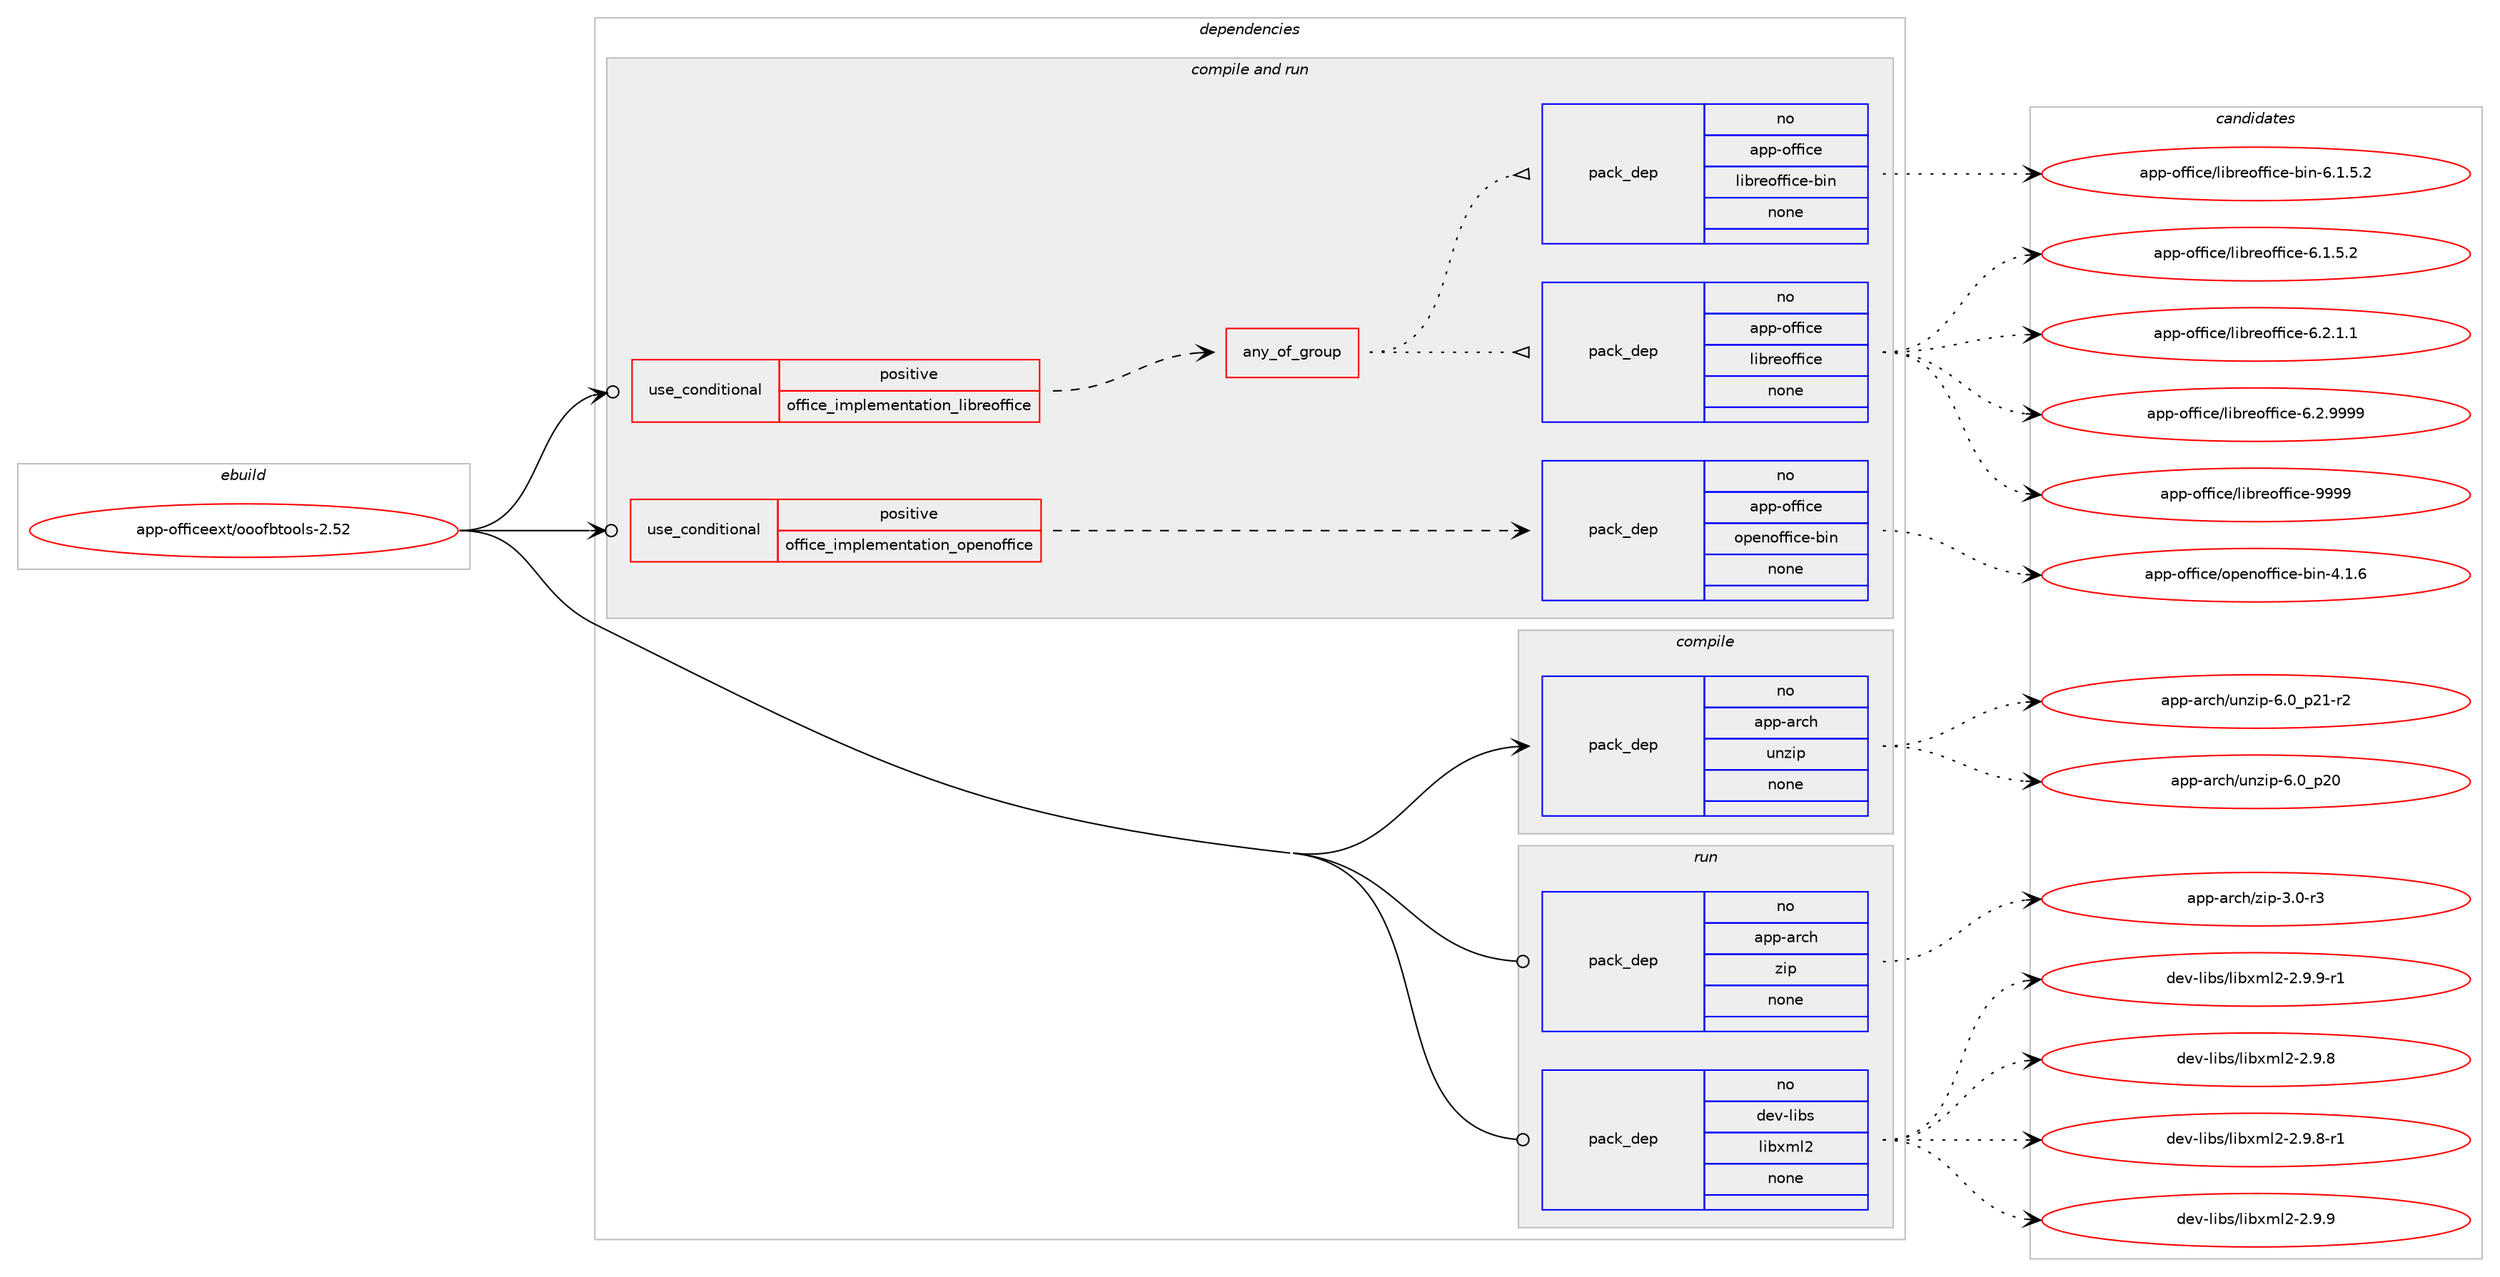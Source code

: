 digraph prolog {

# *************
# Graph options
# *************

newrank=true;
concentrate=true;
compound=true;
graph [rankdir=LR,fontname=Helvetica,fontsize=10,ranksep=1.5];#, ranksep=2.5, nodesep=0.2];
edge  [arrowhead=vee];
node  [fontname=Helvetica,fontsize=10];

# **********
# The ebuild
# **********

subgraph cluster_leftcol {
color=gray;
rank=same;
label=<<i>ebuild</i>>;
id [label="app-officeext/ooofbtools-2.52", color=red, width=4, href="../app-officeext/ooofbtools-2.52.svg"];
}

# ****************
# The dependencies
# ****************

subgraph cluster_midcol {
color=gray;
label=<<i>dependencies</i>>;
subgraph cluster_compile {
fillcolor="#eeeeee";
style=filled;
label=<<i>compile</i>>;
subgraph pack929990 {
dependency1304877 [label=<<TABLE BORDER="0" CELLBORDER="1" CELLSPACING="0" CELLPADDING="4" WIDTH="220"><TR><TD ROWSPAN="6" CELLPADDING="30">pack_dep</TD></TR><TR><TD WIDTH="110">no</TD></TR><TR><TD>app-arch</TD></TR><TR><TD>unzip</TD></TR><TR><TD>none</TD></TR><TR><TD></TD></TR></TABLE>>, shape=none, color=blue];
}
id:e -> dependency1304877:w [weight=20,style="solid",arrowhead="vee"];
}
subgraph cluster_compileandrun {
fillcolor="#eeeeee";
style=filled;
label=<<i>compile and run</i>>;
subgraph cond354541 {
dependency1304878 [label=<<TABLE BORDER="0" CELLBORDER="1" CELLSPACING="0" CELLPADDING="4"><TR><TD ROWSPAN="3" CELLPADDING="10">use_conditional</TD></TR><TR><TD>positive</TD></TR><TR><TD>office_implementation_libreoffice</TD></TR></TABLE>>, shape=none, color=red];
subgraph any19804 {
dependency1304879 [label=<<TABLE BORDER="0" CELLBORDER="1" CELLSPACING="0" CELLPADDING="4"><TR><TD CELLPADDING="10">any_of_group</TD></TR></TABLE>>, shape=none, color=red];subgraph pack929991 {
dependency1304880 [label=<<TABLE BORDER="0" CELLBORDER="1" CELLSPACING="0" CELLPADDING="4" WIDTH="220"><TR><TD ROWSPAN="6" CELLPADDING="30">pack_dep</TD></TR><TR><TD WIDTH="110">no</TD></TR><TR><TD>app-office</TD></TR><TR><TD>libreoffice</TD></TR><TR><TD>none</TD></TR><TR><TD></TD></TR></TABLE>>, shape=none, color=blue];
}
dependency1304879:e -> dependency1304880:w [weight=20,style="dotted",arrowhead="oinv"];
subgraph pack929992 {
dependency1304881 [label=<<TABLE BORDER="0" CELLBORDER="1" CELLSPACING="0" CELLPADDING="4" WIDTH="220"><TR><TD ROWSPAN="6" CELLPADDING="30">pack_dep</TD></TR><TR><TD WIDTH="110">no</TD></TR><TR><TD>app-office</TD></TR><TR><TD>libreoffice-bin</TD></TR><TR><TD>none</TD></TR><TR><TD></TD></TR></TABLE>>, shape=none, color=blue];
}
dependency1304879:e -> dependency1304881:w [weight=20,style="dotted",arrowhead="oinv"];
}
dependency1304878:e -> dependency1304879:w [weight=20,style="dashed",arrowhead="vee"];
}
id:e -> dependency1304878:w [weight=20,style="solid",arrowhead="odotvee"];
subgraph cond354542 {
dependency1304882 [label=<<TABLE BORDER="0" CELLBORDER="1" CELLSPACING="0" CELLPADDING="4"><TR><TD ROWSPAN="3" CELLPADDING="10">use_conditional</TD></TR><TR><TD>positive</TD></TR><TR><TD>office_implementation_openoffice</TD></TR></TABLE>>, shape=none, color=red];
subgraph pack929993 {
dependency1304883 [label=<<TABLE BORDER="0" CELLBORDER="1" CELLSPACING="0" CELLPADDING="4" WIDTH="220"><TR><TD ROWSPAN="6" CELLPADDING="30">pack_dep</TD></TR><TR><TD WIDTH="110">no</TD></TR><TR><TD>app-office</TD></TR><TR><TD>openoffice-bin</TD></TR><TR><TD>none</TD></TR><TR><TD></TD></TR></TABLE>>, shape=none, color=blue];
}
dependency1304882:e -> dependency1304883:w [weight=20,style="dashed",arrowhead="vee"];
}
id:e -> dependency1304882:w [weight=20,style="solid",arrowhead="odotvee"];
}
subgraph cluster_run {
fillcolor="#eeeeee";
style=filled;
label=<<i>run</i>>;
subgraph pack929994 {
dependency1304884 [label=<<TABLE BORDER="0" CELLBORDER="1" CELLSPACING="0" CELLPADDING="4" WIDTH="220"><TR><TD ROWSPAN="6" CELLPADDING="30">pack_dep</TD></TR><TR><TD WIDTH="110">no</TD></TR><TR><TD>app-arch</TD></TR><TR><TD>zip</TD></TR><TR><TD>none</TD></TR><TR><TD></TD></TR></TABLE>>, shape=none, color=blue];
}
id:e -> dependency1304884:w [weight=20,style="solid",arrowhead="odot"];
subgraph pack929995 {
dependency1304885 [label=<<TABLE BORDER="0" CELLBORDER="1" CELLSPACING="0" CELLPADDING="4" WIDTH="220"><TR><TD ROWSPAN="6" CELLPADDING="30">pack_dep</TD></TR><TR><TD WIDTH="110">no</TD></TR><TR><TD>dev-libs</TD></TR><TR><TD>libxml2</TD></TR><TR><TD>none</TD></TR><TR><TD></TD></TR></TABLE>>, shape=none, color=blue];
}
id:e -> dependency1304885:w [weight=20,style="solid",arrowhead="odot"];
}
}

# **************
# The candidates
# **************

subgraph cluster_choices {
rank=same;
color=gray;
label=<<i>candidates</i>>;

subgraph choice929990 {
color=black;
nodesep=1;
choice971121124597114991044711711012210511245544648951125048 [label="app-arch/unzip-6.0_p20", color=red, width=4,href="../app-arch/unzip-6.0_p20.svg"];
choice9711211245971149910447117110122105112455446489511250494511450 [label="app-arch/unzip-6.0_p21-r2", color=red, width=4,href="../app-arch/unzip-6.0_p21-r2.svg"];
dependency1304877:e -> choice971121124597114991044711711012210511245544648951125048:w [style=dotted,weight="100"];
dependency1304877:e -> choice9711211245971149910447117110122105112455446489511250494511450:w [style=dotted,weight="100"];
}
subgraph choice929991 {
color=black;
nodesep=1;
choice9711211245111102102105991014710810598114101111102102105991014554464946534650 [label="app-office/libreoffice-6.1.5.2", color=red, width=4,href="../app-office/libreoffice-6.1.5.2.svg"];
choice9711211245111102102105991014710810598114101111102102105991014554465046494649 [label="app-office/libreoffice-6.2.1.1", color=red, width=4,href="../app-office/libreoffice-6.2.1.1.svg"];
choice971121124511110210210599101471081059811410111110210210599101455446504657575757 [label="app-office/libreoffice-6.2.9999", color=red, width=4,href="../app-office/libreoffice-6.2.9999.svg"];
choice9711211245111102102105991014710810598114101111102102105991014557575757 [label="app-office/libreoffice-9999", color=red, width=4,href="../app-office/libreoffice-9999.svg"];
dependency1304880:e -> choice9711211245111102102105991014710810598114101111102102105991014554464946534650:w [style=dotted,weight="100"];
dependency1304880:e -> choice9711211245111102102105991014710810598114101111102102105991014554465046494649:w [style=dotted,weight="100"];
dependency1304880:e -> choice971121124511110210210599101471081059811410111110210210599101455446504657575757:w [style=dotted,weight="100"];
dependency1304880:e -> choice9711211245111102102105991014710810598114101111102102105991014557575757:w [style=dotted,weight="100"];
}
subgraph choice929992 {
color=black;
nodesep=1;
choice97112112451111021021059910147108105981141011111021021059910145981051104554464946534650 [label="app-office/libreoffice-bin-6.1.5.2", color=red, width=4,href="../app-office/libreoffice-bin-6.1.5.2.svg"];
dependency1304881:e -> choice97112112451111021021059910147108105981141011111021021059910145981051104554464946534650:w [style=dotted,weight="100"];
}
subgraph choice929993 {
color=black;
nodesep=1;
choice97112112451111021021059910147111112101110111102102105991014598105110455246494654 [label="app-office/openoffice-bin-4.1.6", color=red, width=4,href="../app-office/openoffice-bin-4.1.6.svg"];
dependency1304883:e -> choice97112112451111021021059910147111112101110111102102105991014598105110455246494654:w [style=dotted,weight="100"];
}
subgraph choice929994 {
color=black;
nodesep=1;
choice9711211245971149910447122105112455146484511451 [label="app-arch/zip-3.0-r3", color=red, width=4,href="../app-arch/zip-3.0-r3.svg"];
dependency1304884:e -> choice9711211245971149910447122105112455146484511451:w [style=dotted,weight="100"];
}
subgraph choice929995 {
color=black;
nodesep=1;
choice1001011184510810598115471081059812010910850455046574656 [label="dev-libs/libxml2-2.9.8", color=red, width=4,href="../dev-libs/libxml2-2.9.8.svg"];
choice10010111845108105981154710810598120109108504550465746564511449 [label="dev-libs/libxml2-2.9.8-r1", color=red, width=4,href="../dev-libs/libxml2-2.9.8-r1.svg"];
choice1001011184510810598115471081059812010910850455046574657 [label="dev-libs/libxml2-2.9.9", color=red, width=4,href="../dev-libs/libxml2-2.9.9.svg"];
choice10010111845108105981154710810598120109108504550465746574511449 [label="dev-libs/libxml2-2.9.9-r1", color=red, width=4,href="../dev-libs/libxml2-2.9.9-r1.svg"];
dependency1304885:e -> choice1001011184510810598115471081059812010910850455046574656:w [style=dotted,weight="100"];
dependency1304885:e -> choice10010111845108105981154710810598120109108504550465746564511449:w [style=dotted,weight="100"];
dependency1304885:e -> choice1001011184510810598115471081059812010910850455046574657:w [style=dotted,weight="100"];
dependency1304885:e -> choice10010111845108105981154710810598120109108504550465746574511449:w [style=dotted,weight="100"];
}
}

}

